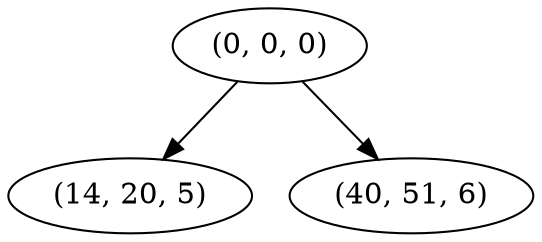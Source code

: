 digraph tree {
    "(0, 0, 0)";
    "(14, 20, 5)";
    "(40, 51, 6)";
    "(0, 0, 0)" -> "(14, 20, 5)";
    "(0, 0, 0)" -> "(40, 51, 6)";
}
